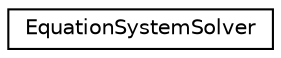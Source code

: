 digraph "Graphical Class Hierarchy"
{
  edge [fontname="Helvetica",fontsize="10",labelfontname="Helvetica",labelfontsize="10"];
  node [fontname="Helvetica",fontsize="10",shape=record];
  rankdir="LR";
  Node0 [label="EquationSystemSolver",height=0.2,width=0.4,color="black", fillcolor="white", style="filled",URL="$classEquationSystemSolver.html"];
}
